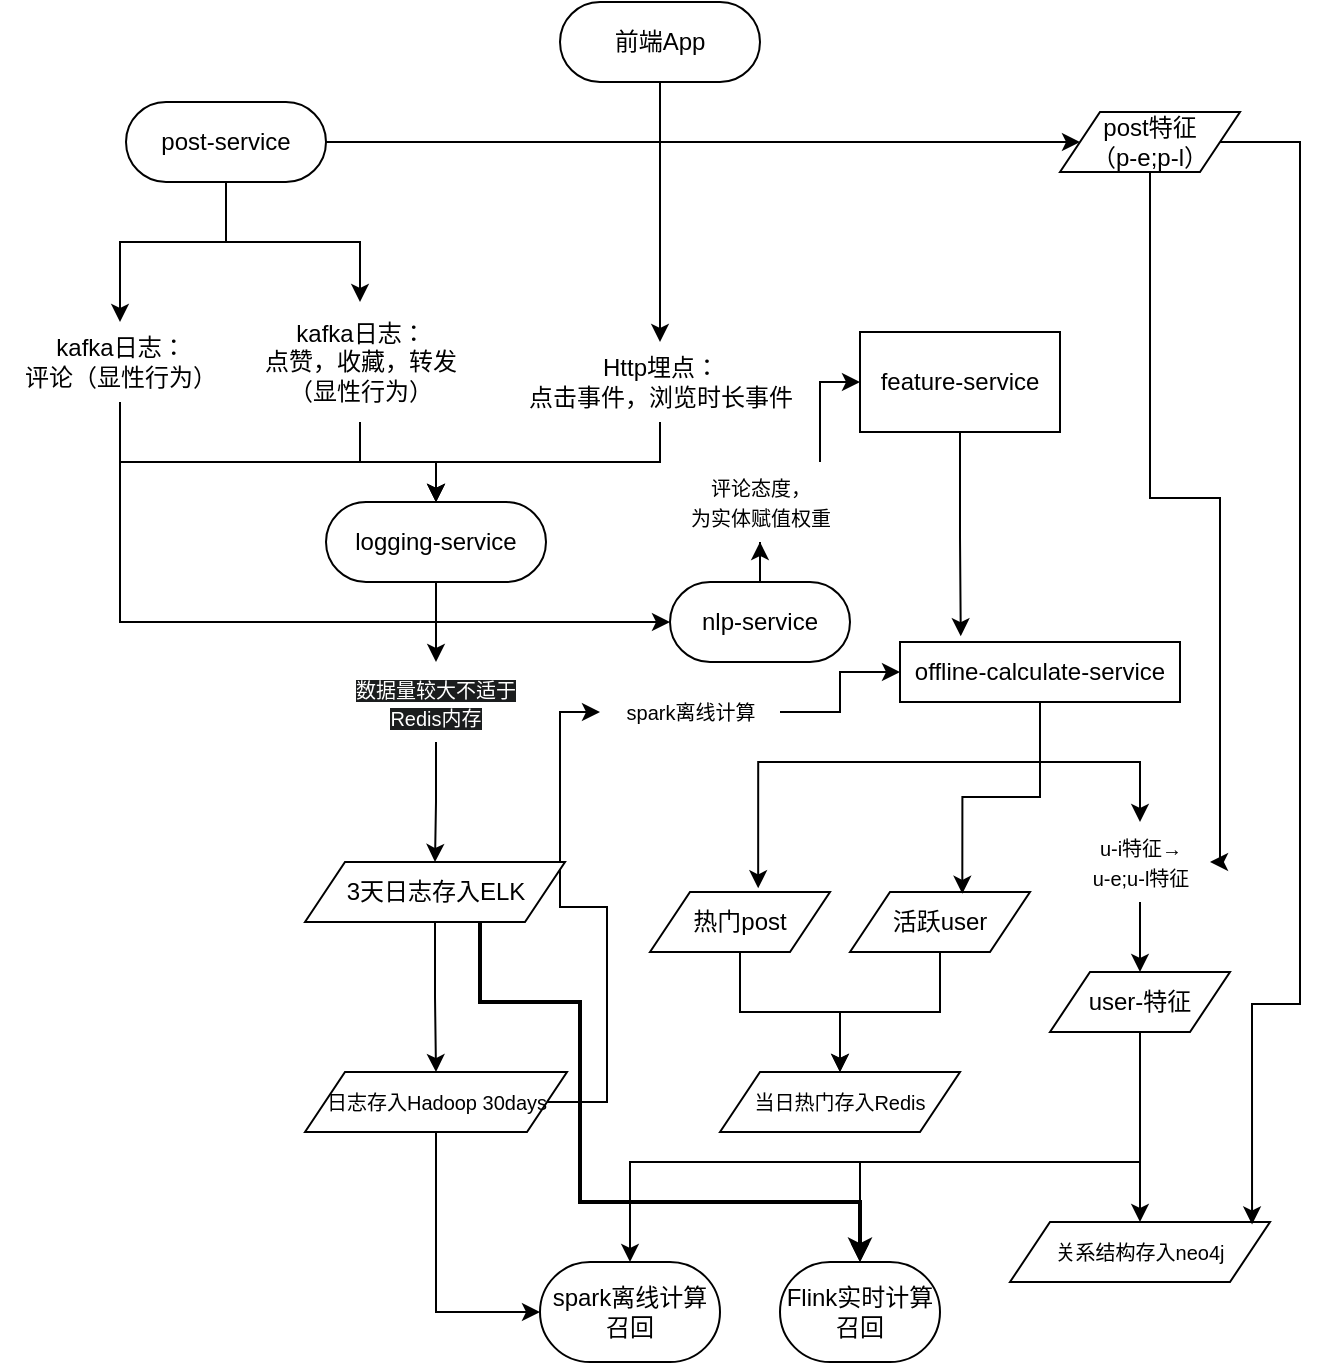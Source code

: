 <mxfile version="27.0.5">
  <diagram name="第 1 页" id="YNhIiwLjl9n3v9QRQHAf">
    <mxGraphModel dx="1426" dy="849" grid="1" gridSize="10" guides="1" tooltips="1" connect="1" arrows="1" fold="1" page="1" pageScale="1" pageWidth="827" pageHeight="1169" math="0" shadow="0">
      <root>
        <mxCell id="0" />
        <mxCell id="1" parent="0" />
        <mxCell id="DlfPbESAJfoZUQ2CKoHn-1" value="feature-service" style="rounded=0;whiteSpace=wrap;html=1;" parent="1" vertex="1">
          <mxGeometry x="570" y="335" width="100" height="50" as="geometry" />
        </mxCell>
        <mxCell id="DlfPbESAJfoZUQ2CKoHn-27" style="edgeStyle=orthogonalEdgeStyle;rounded=0;orthogonalLoop=1;jettySize=auto;html=1;" parent="1" source="DlfPbESAJfoZUQ2CKoHn-2" target="DlfPbESAJfoZUQ2CKoHn-25" edge="1">
          <mxGeometry relative="1" as="geometry">
            <Array as="points">
              <mxPoint x="253" y="290" />
              <mxPoint x="200" y="290" />
            </Array>
          </mxGeometry>
        </mxCell>
        <mxCell id="DlfPbESAJfoZUQ2CKoHn-35" style="edgeStyle=orthogonalEdgeStyle;rounded=0;orthogonalLoop=1;jettySize=auto;html=1;" parent="1" source="DlfPbESAJfoZUQ2CKoHn-2" target="DlfPbESAJfoZUQ2CKoHn-33" edge="1">
          <mxGeometry relative="1" as="geometry" />
        </mxCell>
        <mxCell id="DlfPbESAJfoZUQ2CKoHn-2" value="post-service" style="rounded=1;whiteSpace=wrap;html=1;arcSize=50;" parent="1" vertex="1">
          <mxGeometry x="203" y="220" width="100" height="40" as="geometry" />
        </mxCell>
        <mxCell id="DlfPbESAJfoZUQ2CKoHn-5" value="" style="edgeStyle=orthogonalEdgeStyle;rounded=0;orthogonalLoop=1;jettySize=auto;html=1;" parent="1" source="DlfPbESAJfoZUQ2CKoHn-2" target="DlfPbESAJfoZUQ2CKoHn-4" edge="1">
          <mxGeometry relative="1" as="geometry">
            <mxPoint x="410" y="290" as="sourcePoint" />
            <mxPoint x="410" y="410" as="targetPoint" />
          </mxGeometry>
        </mxCell>
        <mxCell id="DlfPbESAJfoZUQ2CKoHn-19" style="edgeStyle=orthogonalEdgeStyle;rounded=0;orthogonalLoop=1;jettySize=auto;html=1;" parent="1" source="DlfPbESAJfoZUQ2CKoHn-4" target="DlfPbESAJfoZUQ2CKoHn-17" edge="1">
          <mxGeometry relative="1" as="geometry" />
        </mxCell>
        <mxCell id="DlfPbESAJfoZUQ2CKoHn-4" value="kafka日志：&lt;br&gt;点赞，收藏，转发&lt;br&gt;（显性行为）" style="text;html=1;align=center;verticalAlign=middle;resizable=0;points=[];autosize=1;strokeColor=none;fillColor=none;" parent="1" vertex="1">
          <mxGeometry x="260" y="320" width="120" height="60" as="geometry" />
        </mxCell>
        <mxCell id="DlfPbESAJfoZUQ2CKoHn-65" style="edgeStyle=orthogonalEdgeStyle;rounded=0;orthogonalLoop=1;jettySize=auto;html=1;entryX=0;entryY=0.5;entryDx=0;entryDy=0;" parent="1" source="DlfPbESAJfoZUQ2CKoHn-66" target="DlfPbESAJfoZUQ2CKoHn-54" edge="1">
          <mxGeometry relative="1" as="geometry" />
        </mxCell>
        <mxCell id="Lxm-kY-Rxsiu6XCb0hfM-5" style="edgeStyle=orthogonalEdgeStyle;rounded=0;orthogonalLoop=1;jettySize=auto;html=1;entryX=0;entryY=0.5;entryDx=0;entryDy=0;" edge="1" parent="1" source="DlfPbESAJfoZUQ2CKoHn-11" target="-K61Xz11RYhruXV_-d4R-2">
          <mxGeometry relative="1" as="geometry" />
        </mxCell>
        <mxCell id="DlfPbESAJfoZUQ2CKoHn-11" value="&lt;font style=&quot;font-size: 10px;&quot;&gt;日志存入Hadoop 30days&lt;/font&gt;" style="shape=parallelogram;perimeter=parallelogramPerimeter;whiteSpace=wrap;html=1;fixedSize=1;" parent="1" vertex="1">
          <mxGeometry x="292.5" y="705" width="131" height="30" as="geometry" />
        </mxCell>
        <mxCell id="DlfPbESAJfoZUQ2CKoHn-20" value="" style="edgeStyle=orthogonalEdgeStyle;rounded=0;orthogonalLoop=1;jettySize=auto;html=1;" parent="1" source="Lxm-kY-Rxsiu6XCb0hfM-2" target="DlfPbESAJfoZUQ2CKoHn-11" edge="1">
          <mxGeometry relative="1" as="geometry" />
        </mxCell>
        <mxCell id="DlfPbESAJfoZUQ2CKoHn-17" value="logging-service" style="rounded=1;whiteSpace=wrap;html=1;arcSize=50;" parent="1" vertex="1">
          <mxGeometry x="303" y="420" width="110" height="40" as="geometry" />
        </mxCell>
        <mxCell id="DlfPbESAJfoZUQ2CKoHn-23" value="" style="edgeStyle=orthogonalEdgeStyle;rounded=0;orthogonalLoop=1;jettySize=auto;html=1;" parent="1" source="DlfPbESAJfoZUQ2CKoHn-21" target="DlfPbESAJfoZUQ2CKoHn-22" edge="1">
          <mxGeometry relative="1" as="geometry" />
        </mxCell>
        <mxCell id="DlfPbESAJfoZUQ2CKoHn-21" value="前端App" style="rounded=1;whiteSpace=wrap;html=1;arcSize=50;" parent="1" vertex="1">
          <mxGeometry x="420" y="170" width="100" height="40" as="geometry" />
        </mxCell>
        <mxCell id="DlfPbESAJfoZUQ2CKoHn-24" style="edgeStyle=orthogonalEdgeStyle;rounded=0;orthogonalLoop=1;jettySize=auto;html=1;entryX=0.5;entryY=0;entryDx=0;entryDy=0;" parent="1" source="DlfPbESAJfoZUQ2CKoHn-22" target="DlfPbESAJfoZUQ2CKoHn-17" edge="1">
          <mxGeometry relative="1" as="geometry" />
        </mxCell>
        <mxCell id="DlfPbESAJfoZUQ2CKoHn-22" value="Http埋点：&lt;br&gt;点击事件，浏览时长事件" style="text;html=1;align=center;verticalAlign=middle;resizable=0;points=[];autosize=1;strokeColor=none;fillColor=none;" parent="1" vertex="1">
          <mxGeometry x="390" y="340" width="160" height="40" as="geometry" />
        </mxCell>
        <mxCell id="DlfPbESAJfoZUQ2CKoHn-29" style="edgeStyle=orthogonalEdgeStyle;rounded=0;orthogonalLoop=1;jettySize=auto;html=1;" parent="1" source="DlfPbESAJfoZUQ2CKoHn-25" target="DlfPbESAJfoZUQ2CKoHn-17" edge="1">
          <mxGeometry relative="1" as="geometry">
            <Array as="points">
              <mxPoint x="200" y="400" />
              <mxPoint x="358" y="400" />
            </Array>
          </mxGeometry>
        </mxCell>
        <mxCell id="DlfPbESAJfoZUQ2CKoHn-44" style="edgeStyle=orthogonalEdgeStyle;rounded=0;orthogonalLoop=1;jettySize=auto;html=1;entryX=0;entryY=0.5;entryDx=0;entryDy=0;" parent="1" source="DlfPbESAJfoZUQ2CKoHn-25" target="DlfPbESAJfoZUQ2CKoHn-26" edge="1">
          <mxGeometry relative="1" as="geometry">
            <Array as="points">
              <mxPoint x="200" y="480" />
            </Array>
          </mxGeometry>
        </mxCell>
        <mxCell id="DlfPbESAJfoZUQ2CKoHn-25" value="kafka日志：&lt;br&gt;评论（显性行为）" style="text;html=1;align=center;verticalAlign=middle;resizable=0;points=[];autosize=1;strokeColor=none;fillColor=none;" parent="1" vertex="1">
          <mxGeometry x="140" y="330" width="120" height="40" as="geometry" />
        </mxCell>
        <mxCell id="DlfPbESAJfoZUQ2CKoHn-52" value="" style="edgeStyle=orthogonalEdgeStyle;rounded=0;orthogonalLoop=1;jettySize=auto;html=1;" parent="1" source="DlfPbESAJfoZUQ2CKoHn-26" target="DlfPbESAJfoZUQ2CKoHn-50" edge="1">
          <mxGeometry relative="1" as="geometry" />
        </mxCell>
        <mxCell id="DlfPbESAJfoZUQ2CKoHn-26" value="nlp-service" style="rounded=1;whiteSpace=wrap;html=1;arcSize=50;" parent="1" vertex="1">
          <mxGeometry x="475" y="460" width="90" height="40" as="geometry" />
        </mxCell>
        <mxCell id="DlfPbESAJfoZUQ2CKoHn-48" style="edgeStyle=orthogonalEdgeStyle;rounded=0;orthogonalLoop=1;jettySize=auto;html=1;" parent="1" source="DlfPbESAJfoZUQ2CKoHn-30" target="DlfPbESAJfoZUQ2CKoHn-47" edge="1">
          <mxGeometry relative="1" as="geometry" />
        </mxCell>
        <mxCell id="DlfPbESAJfoZUQ2CKoHn-30" value="热门post" style="shape=parallelogram;perimeter=parallelogramPerimeter;whiteSpace=wrap;html=1;fixedSize=1;" parent="1" vertex="1">
          <mxGeometry x="465" y="615" width="90" height="30" as="geometry" />
        </mxCell>
        <mxCell id="DlfPbESAJfoZUQ2CKoHn-49" style="edgeStyle=orthogonalEdgeStyle;rounded=0;orthogonalLoop=1;jettySize=auto;html=1;entryX=0.5;entryY=0;entryDx=0;entryDy=0;" parent="1" source="DlfPbESAJfoZUQ2CKoHn-31" target="DlfPbESAJfoZUQ2CKoHn-47" edge="1">
          <mxGeometry relative="1" as="geometry" />
        </mxCell>
        <mxCell id="DlfPbESAJfoZUQ2CKoHn-31" value="活跃user" style="shape=parallelogram;perimeter=parallelogramPerimeter;whiteSpace=wrap;html=1;fixedSize=1;" parent="1" vertex="1">
          <mxGeometry x="565" y="615" width="90" height="30" as="geometry" />
        </mxCell>
        <mxCell id="DlfPbESAJfoZUQ2CKoHn-58" style="edgeStyle=orthogonalEdgeStyle;rounded=0;orthogonalLoop=1;jettySize=auto;html=1;" parent="1" source="DlfPbESAJfoZUQ2CKoHn-33" target="DlfPbESAJfoZUQ2CKoHn-63" edge="1">
          <mxGeometry relative="1" as="geometry">
            <mxPoint x="715" y="460" as="targetPoint" />
            <Array as="points">
              <mxPoint x="715" y="418" />
              <mxPoint x="750" y="418" />
              <mxPoint x="750" y="600" />
            </Array>
          </mxGeometry>
        </mxCell>
        <mxCell id="DlfPbESAJfoZUQ2CKoHn-33" value="post特征&lt;br&gt;（p-e;p-l）" style="shape=parallelogram;perimeter=parallelogramPerimeter;whiteSpace=wrap;html=1;fixedSize=1;" parent="1" vertex="1">
          <mxGeometry x="670" y="225" width="90" height="30" as="geometry" />
        </mxCell>
        <mxCell id="DlfPbESAJfoZUQ2CKoHn-46" value="" style="edgeStyle=orthogonalEdgeStyle;rounded=0;orthogonalLoop=1;jettySize=auto;html=1;" parent="1" source="DlfPbESAJfoZUQ2CKoHn-34" target="DlfPbESAJfoZUQ2CKoHn-38" edge="1">
          <mxGeometry relative="1" as="geometry" />
        </mxCell>
        <mxCell id="-K61Xz11RYhruXV_-d4R-4" style="edgeStyle=orthogonalEdgeStyle;rounded=0;orthogonalLoop=1;jettySize=auto;html=1;entryX=0.5;entryY=0;entryDx=0;entryDy=0;" edge="1" parent="1" source="DlfPbESAJfoZUQ2CKoHn-34" target="-K61Xz11RYhruXV_-d4R-3">
          <mxGeometry relative="1" as="geometry">
            <Array as="points">
              <mxPoint x="710" y="750" />
              <mxPoint x="570" y="750" />
            </Array>
          </mxGeometry>
        </mxCell>
        <mxCell id="-K61Xz11RYhruXV_-d4R-5" style="edgeStyle=orthogonalEdgeStyle;rounded=0;orthogonalLoop=1;jettySize=auto;html=1;entryX=0.5;entryY=0;entryDx=0;entryDy=0;" edge="1" parent="1" source="DlfPbESAJfoZUQ2CKoHn-34" target="-K61Xz11RYhruXV_-d4R-2">
          <mxGeometry relative="1" as="geometry">
            <Array as="points">
              <mxPoint x="710" y="750" />
              <mxPoint x="455" y="750" />
            </Array>
          </mxGeometry>
        </mxCell>
        <mxCell id="DlfPbESAJfoZUQ2CKoHn-34" value="user-特征" style="shape=parallelogram;perimeter=parallelogramPerimeter;whiteSpace=wrap;html=1;fixedSize=1;" parent="1" vertex="1">
          <mxGeometry x="665" y="655" width="90" height="30" as="geometry" />
        </mxCell>
        <mxCell id="DlfPbESAJfoZUQ2CKoHn-38" value="&lt;font style=&quot;font-size: 10px;&quot;&gt;关系结构存入neo4j&lt;/font&gt;" style="shape=parallelogram;perimeter=parallelogramPerimeter;whiteSpace=wrap;html=1;fixedSize=1;" parent="1" vertex="1">
          <mxGeometry x="645" y="780" width="130" height="30" as="geometry" />
        </mxCell>
        <mxCell id="DlfPbESAJfoZUQ2CKoHn-41" value="" style="edgeStyle=orthogonalEdgeStyle;rounded=0;orthogonalLoop=1;jettySize=auto;html=1;" parent="1" source="DlfPbESAJfoZUQ2CKoHn-17" target="DlfPbESAJfoZUQ2CKoHn-40" edge="1">
          <mxGeometry relative="1" as="geometry">
            <mxPoint x="358" y="460" as="sourcePoint" />
            <mxPoint x="361" y="570" as="targetPoint" />
          </mxGeometry>
        </mxCell>
        <mxCell id="DlfPbESAJfoZUQ2CKoHn-40" value="&lt;span style=&quot;color: rgb(255, 255, 255); font-family: Helvetica; font-size: 10px; font-style: normal; font-variant-ligatures: normal; font-variant-caps: normal; font-weight: 400; letter-spacing: normal; orphans: 2; text-indent: 0px; text-transform: none; widows: 2; word-spacing: 0px; -webkit-text-stroke-width: 0px; white-space: normal; background-color: rgb(27, 29, 30); text-decoration-thickness: initial; text-decoration-style: initial; text-decoration-color: initial; float: none; display: inline !important;&quot;&gt;数据量较大不适于&lt;br&gt;Redis内存&lt;/span&gt;" style="text;whiteSpace=wrap;html=1;align=center;" parent="1" vertex="1">
          <mxGeometry x="301" y="500" width="114" height="40" as="geometry" />
        </mxCell>
        <mxCell id="DlfPbESAJfoZUQ2CKoHn-47" value="&lt;font style=&quot;font-size: 10px;&quot;&gt;当日热门存入Redis&lt;/font&gt;" style="shape=parallelogram;perimeter=parallelogramPerimeter;whiteSpace=wrap;html=1;fixedSize=1;" parent="1" vertex="1">
          <mxGeometry x="500" y="705" width="120" height="30" as="geometry" />
        </mxCell>
        <mxCell id="DlfPbESAJfoZUQ2CKoHn-53" style="edgeStyle=orthogonalEdgeStyle;rounded=0;orthogonalLoop=1;jettySize=auto;html=1;entryX=0;entryY=0.5;entryDx=0;entryDy=0;" parent="1" source="DlfPbESAJfoZUQ2CKoHn-50" target="DlfPbESAJfoZUQ2CKoHn-1" edge="1">
          <mxGeometry relative="1" as="geometry">
            <Array as="points">
              <mxPoint x="550" y="360" />
            </Array>
          </mxGeometry>
        </mxCell>
        <mxCell id="DlfPbESAJfoZUQ2CKoHn-50" value="&lt;font style=&quot;font-size: 10px;&quot;&gt;评论态度，&lt;br&gt;为实体赋值权重&lt;/font&gt;" style="text;html=1;align=center;verticalAlign=middle;resizable=0;points=[];autosize=1;strokeColor=none;fillColor=none;" parent="1" vertex="1">
          <mxGeometry x="475" y="400" width="90" height="40" as="geometry" />
        </mxCell>
        <mxCell id="DlfPbESAJfoZUQ2CKoHn-59" style="edgeStyle=orthogonalEdgeStyle;rounded=0;orthogonalLoop=1;jettySize=auto;html=1;entryX=0.5;entryY=0;entryDx=0;entryDy=0;" parent="1" source="DlfPbESAJfoZUQ2CKoHn-63" target="DlfPbESAJfoZUQ2CKoHn-34" edge="1">
          <mxGeometry relative="1" as="geometry" />
        </mxCell>
        <mxCell id="DlfPbESAJfoZUQ2CKoHn-54" value="offline-calculate-service" style="whiteSpace=wrap;html=1;" parent="1" vertex="1">
          <mxGeometry x="590" y="490" width="140" height="30" as="geometry" />
        </mxCell>
        <mxCell id="DlfPbESAJfoZUQ2CKoHn-57" style="edgeStyle=orthogonalEdgeStyle;rounded=0;orthogonalLoop=1;jettySize=auto;html=1;entryX=0.217;entryY=-0.097;entryDx=0;entryDy=0;entryPerimeter=0;" parent="1" source="DlfPbESAJfoZUQ2CKoHn-1" target="DlfPbESAJfoZUQ2CKoHn-54" edge="1">
          <mxGeometry relative="1" as="geometry" />
        </mxCell>
        <mxCell id="DlfPbESAJfoZUQ2CKoHn-60" style="edgeStyle=orthogonalEdgeStyle;rounded=0;orthogonalLoop=1;jettySize=auto;html=1;entryX=0.624;entryY=0.03;entryDx=0;entryDy=0;entryPerimeter=0;" parent="1" source="DlfPbESAJfoZUQ2CKoHn-54" target="DlfPbESAJfoZUQ2CKoHn-31" edge="1">
          <mxGeometry relative="1" as="geometry" />
        </mxCell>
        <mxCell id="DlfPbESAJfoZUQ2CKoHn-61" style="edgeStyle=orthogonalEdgeStyle;rounded=0;orthogonalLoop=1;jettySize=auto;html=1;entryX=0.601;entryY=-0.062;entryDx=0;entryDy=0;entryPerimeter=0;" parent="1" source="DlfPbESAJfoZUQ2CKoHn-54" target="DlfPbESAJfoZUQ2CKoHn-30" edge="1">
          <mxGeometry relative="1" as="geometry">
            <Array as="points">
              <mxPoint x="660" y="550" />
              <mxPoint x="519" y="550" />
            </Array>
          </mxGeometry>
        </mxCell>
        <mxCell id="DlfPbESAJfoZUQ2CKoHn-62" style="edgeStyle=orthogonalEdgeStyle;rounded=0;orthogonalLoop=1;jettySize=auto;html=1;entryX=0.931;entryY=0.041;entryDx=0;entryDy=0;entryPerimeter=0;" parent="1" source="DlfPbESAJfoZUQ2CKoHn-33" target="DlfPbESAJfoZUQ2CKoHn-38" edge="1">
          <mxGeometry relative="1" as="geometry">
            <Array as="points">
              <mxPoint x="790" y="240" />
              <mxPoint x="790" y="671" />
            </Array>
          </mxGeometry>
        </mxCell>
        <mxCell id="DlfPbESAJfoZUQ2CKoHn-64" value="" style="edgeStyle=orthogonalEdgeStyle;rounded=0;orthogonalLoop=1;jettySize=auto;html=1;entryX=0.5;entryY=0;entryDx=0;entryDy=0;" parent="1" source="DlfPbESAJfoZUQ2CKoHn-54" target="DlfPbESAJfoZUQ2CKoHn-63" edge="1">
          <mxGeometry relative="1" as="geometry">
            <mxPoint x="660" y="495" as="sourcePoint" />
            <mxPoint x="710" y="620" as="targetPoint" />
          </mxGeometry>
        </mxCell>
        <mxCell id="DlfPbESAJfoZUQ2CKoHn-63" value="&lt;span style=&quot;font-size: 10px;&quot;&gt;u-i特征→&lt;br&gt;u-e;u-l特征&lt;/span&gt;" style="text;html=1;align=center;verticalAlign=middle;resizable=0;points=[];autosize=1;strokeColor=none;fillColor=none;" parent="1" vertex="1">
          <mxGeometry x="675" y="580" width="70" height="40" as="geometry" />
        </mxCell>
        <mxCell id="DlfPbESAJfoZUQ2CKoHn-67" value="" style="edgeStyle=orthogonalEdgeStyle;rounded=0;orthogonalLoop=1;jettySize=auto;html=1;entryX=0;entryY=0.5;entryDx=0;entryDy=0;" parent="1" source="DlfPbESAJfoZUQ2CKoHn-11" target="DlfPbESAJfoZUQ2CKoHn-66" edge="1">
          <mxGeometry relative="1" as="geometry">
            <mxPoint x="413" y="595" as="sourcePoint" />
            <mxPoint x="590" y="505" as="targetPoint" />
          </mxGeometry>
        </mxCell>
        <mxCell id="DlfPbESAJfoZUQ2CKoHn-66" value="&lt;font style=&quot;font-size: 10px;&quot;&gt;spark离线计算&lt;/font&gt;" style="text;html=1;align=center;verticalAlign=middle;resizable=0;points=[];autosize=1;strokeColor=none;fillColor=none;" parent="1" vertex="1">
          <mxGeometry x="440" y="510" width="90" height="30" as="geometry" />
        </mxCell>
        <mxCell id="-K61Xz11RYhruXV_-d4R-2" value="spark离线计算召回" style="rounded=1;whiteSpace=wrap;html=1;arcSize=50;" vertex="1" parent="1">
          <mxGeometry x="410" y="800" width="90" height="50" as="geometry" />
        </mxCell>
        <mxCell id="-K61Xz11RYhruXV_-d4R-3" value="Flink实时计算召回" style="rounded=1;whiteSpace=wrap;html=1;arcSize=50;" vertex="1" parent="1">
          <mxGeometry x="530" y="800" width="80" height="50" as="geometry" />
        </mxCell>
        <mxCell id="Lxm-kY-Rxsiu6XCb0hfM-3" value="" style="edgeStyle=orthogonalEdgeStyle;rounded=0;orthogonalLoop=1;jettySize=auto;html=1;" edge="1" parent="1" source="DlfPbESAJfoZUQ2CKoHn-40" target="Lxm-kY-Rxsiu6XCb0hfM-2">
          <mxGeometry relative="1" as="geometry">
            <mxPoint x="358" y="540" as="sourcePoint" />
            <mxPoint x="358" y="705" as="targetPoint" />
          </mxGeometry>
        </mxCell>
        <mxCell id="Lxm-kY-Rxsiu6XCb0hfM-4" style="edgeStyle=orthogonalEdgeStyle;rounded=0;orthogonalLoop=1;jettySize=auto;html=1;strokeWidth=2;" edge="1" parent="1" source="Lxm-kY-Rxsiu6XCb0hfM-2" target="-K61Xz11RYhruXV_-d4R-3">
          <mxGeometry relative="1" as="geometry">
            <Array as="points">
              <mxPoint x="380" y="670" />
              <mxPoint x="430" y="670" />
              <mxPoint x="430" y="770" />
              <mxPoint x="570" y="770" />
            </Array>
          </mxGeometry>
        </mxCell>
        <mxCell id="Lxm-kY-Rxsiu6XCb0hfM-2" value="3天日志存入ELK" style="shape=parallelogram;perimeter=parallelogramPerimeter;whiteSpace=wrap;html=1;fixedSize=1;" vertex="1" parent="1">
          <mxGeometry x="292.5" y="600" width="130" height="30" as="geometry" />
        </mxCell>
      </root>
    </mxGraphModel>
  </diagram>
</mxfile>
